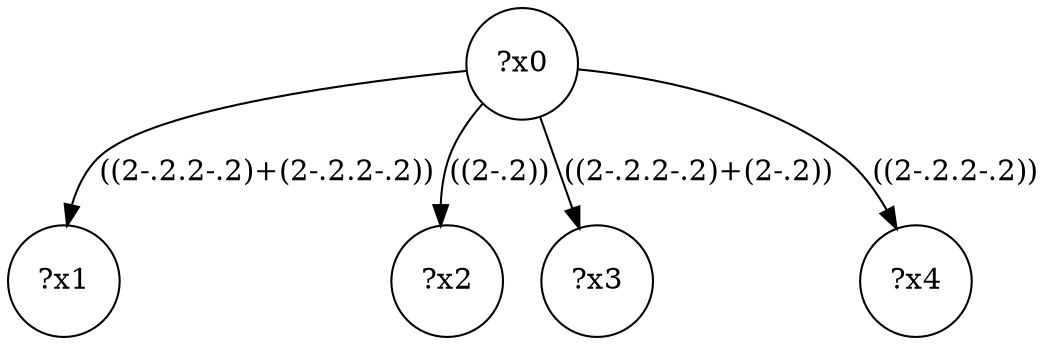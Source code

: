 digraph g {
	x0 [shape=circle, label="?x0"];
	x1 [shape=circle, label="?x1"];
	x0 -> x1 [label="((2-.2.2-.2)+(2-.2.2-.2))"];
	x2 [shape=circle, label="?x2"];
	x0 -> x2 [label="((2-.2))"];
	x3 [shape=circle, label="?x3"];
	x0 -> x3 [label="((2-.2.2-.2)+(2-.2))"];
	x4 [shape=circle, label="?x4"];
	x0 -> x4 [label="((2-.2.2-.2))"];
}
